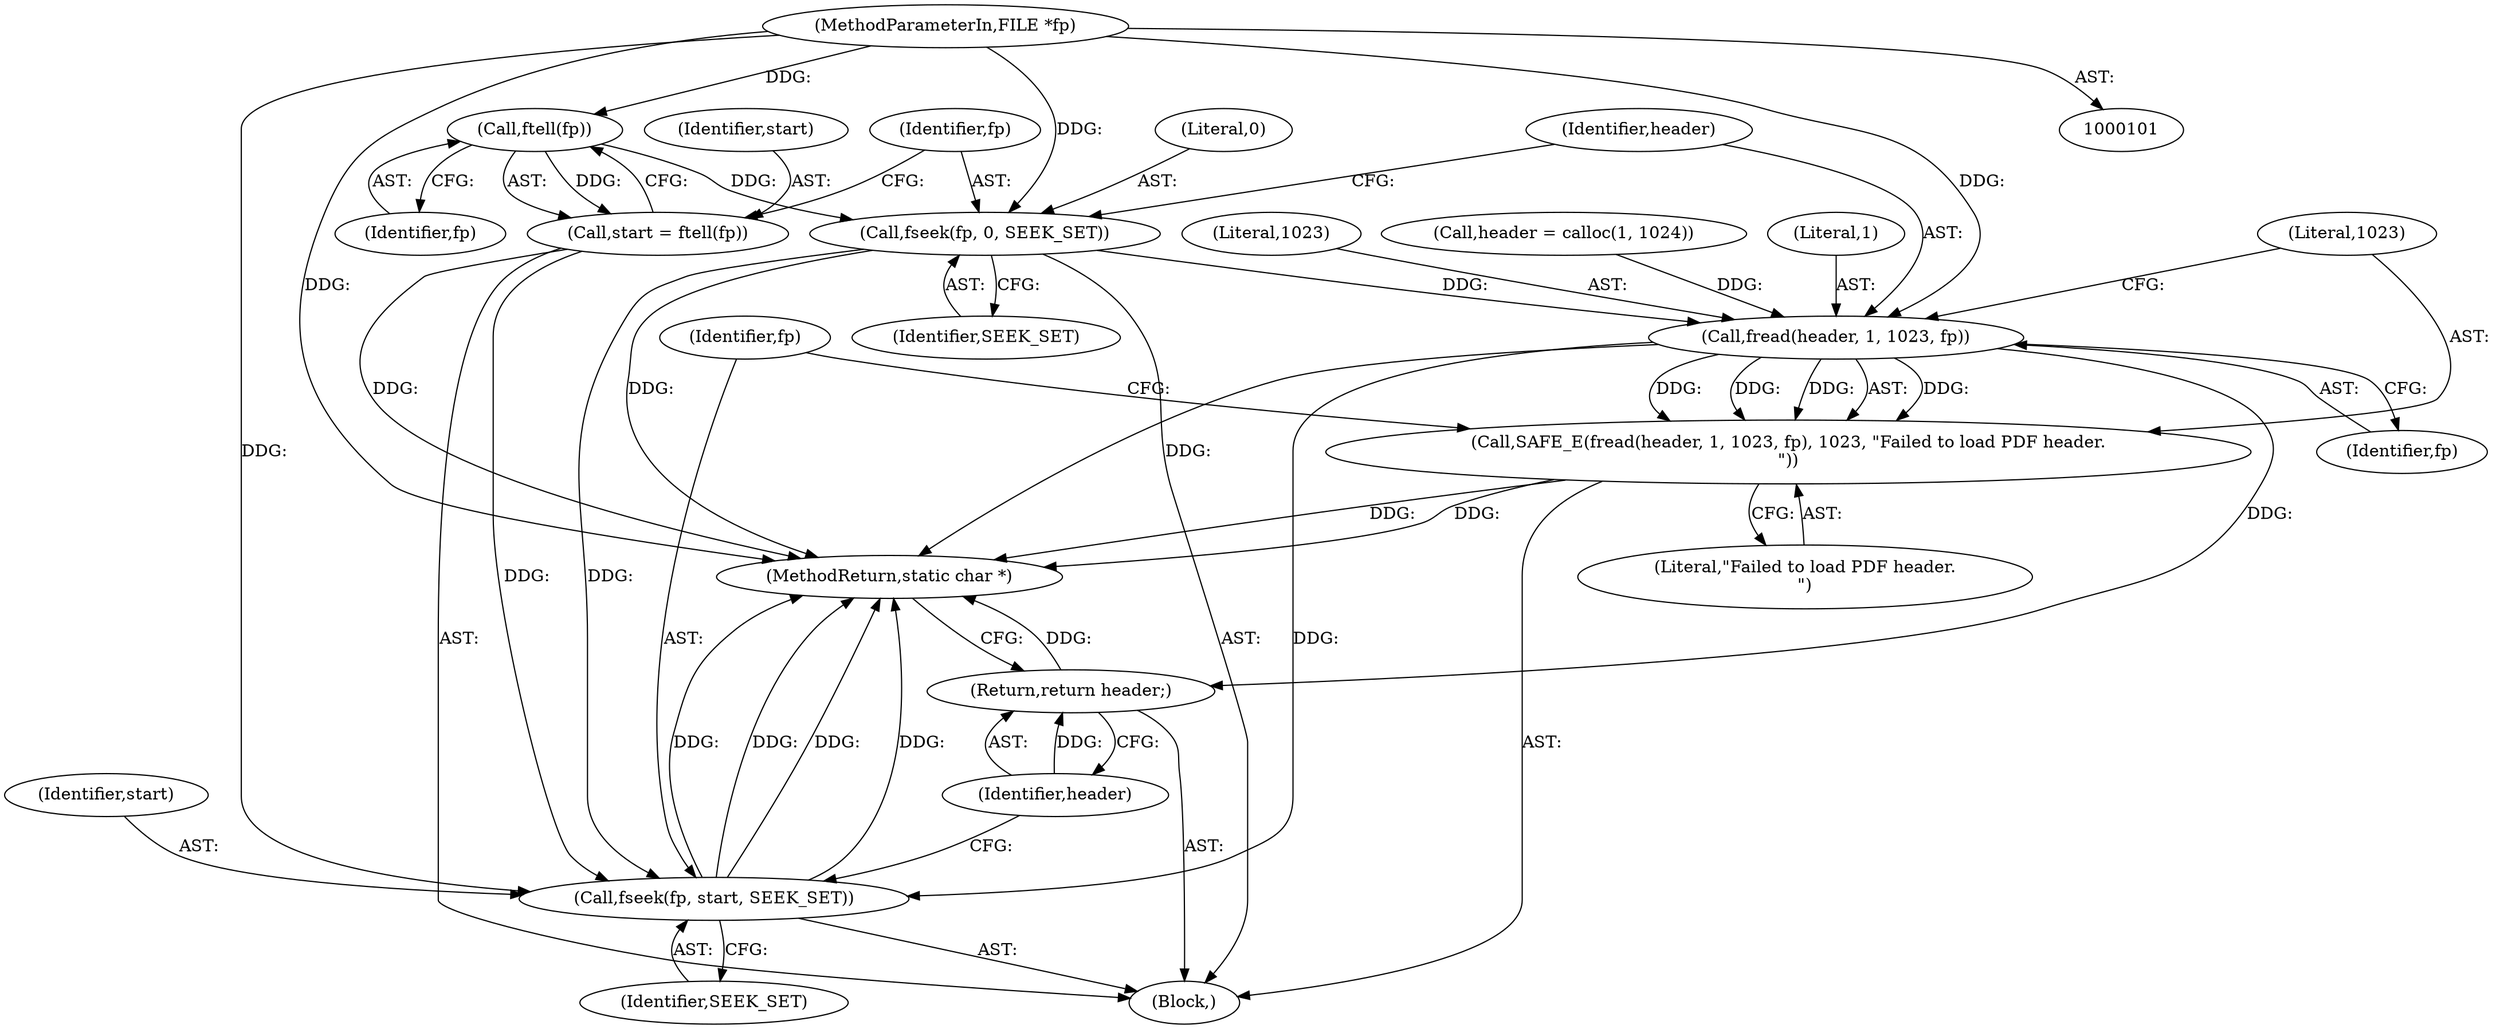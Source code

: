 digraph "1_pdfresurrect_0c4120fffa3dffe97b95c486a120eded82afe8a6_2@pointer" {
"1000102" [label="(MethodParameterIn,FILE *fp)"];
"1000113" [label="(Call,ftell(fp))"];
"1000111" [label="(Call,start = ftell(fp))"];
"1000127" [label="(Call,fseek(fp, start, SEEK_SET))"];
"1000115" [label="(Call,fseek(fp, 0, SEEK_SET))"];
"1000120" [label="(Call,fread(header, 1, 1023, fp))"];
"1000119" [label="(Call,SAFE_E(fread(header, 1, 1023, fp), 1023, \"Failed to load PDF header.\n\"))"];
"1000131" [label="(Return,return header;)"];
"1000117" [label="(Literal,0)"];
"1000119" [label="(Call,SAFE_E(fread(header, 1, 1023, fp), 1023, \"Failed to load PDF header.\n\"))"];
"1000103" [label="(Block,)"];
"1000115" [label="(Call,fseek(fp, 0, SEEK_SET))"];
"1000123" [label="(Literal,1023)"];
"1000118" [label="(Identifier,SEEK_SET)"];
"1000129" [label="(Identifier,start)"];
"1000113" [label="(Call,ftell(fp))"];
"1000111" [label="(Call,start = ftell(fp))"];
"1000106" [label="(Call,header = calloc(1, 1024))"];
"1000112" [label="(Identifier,start)"];
"1000131" [label="(Return,return header;)"];
"1000133" [label="(MethodReturn,static char *)"];
"1000122" [label="(Literal,1)"];
"1000128" [label="(Identifier,fp)"];
"1000126" [label="(Literal,\"Failed to load PDF header.\n\")"];
"1000102" [label="(MethodParameterIn,FILE *fp)"];
"1000132" [label="(Identifier,header)"];
"1000125" [label="(Literal,1023)"];
"1000116" [label="(Identifier,fp)"];
"1000120" [label="(Call,fread(header, 1, 1023, fp))"];
"1000127" [label="(Call,fseek(fp, start, SEEK_SET))"];
"1000114" [label="(Identifier,fp)"];
"1000130" [label="(Identifier,SEEK_SET)"];
"1000121" [label="(Identifier,header)"];
"1000124" [label="(Identifier,fp)"];
"1000102" -> "1000101"  [label="AST: "];
"1000102" -> "1000133"  [label="DDG: "];
"1000102" -> "1000113"  [label="DDG: "];
"1000102" -> "1000115"  [label="DDG: "];
"1000102" -> "1000120"  [label="DDG: "];
"1000102" -> "1000127"  [label="DDG: "];
"1000113" -> "1000111"  [label="AST: "];
"1000113" -> "1000114"  [label="CFG: "];
"1000114" -> "1000113"  [label="AST: "];
"1000111" -> "1000113"  [label="CFG: "];
"1000113" -> "1000111"  [label="DDG: "];
"1000113" -> "1000115"  [label="DDG: "];
"1000111" -> "1000103"  [label="AST: "];
"1000112" -> "1000111"  [label="AST: "];
"1000116" -> "1000111"  [label="CFG: "];
"1000111" -> "1000133"  [label="DDG: "];
"1000111" -> "1000127"  [label="DDG: "];
"1000127" -> "1000103"  [label="AST: "];
"1000127" -> "1000130"  [label="CFG: "];
"1000128" -> "1000127"  [label="AST: "];
"1000129" -> "1000127"  [label="AST: "];
"1000130" -> "1000127"  [label="AST: "];
"1000132" -> "1000127"  [label="CFG: "];
"1000127" -> "1000133"  [label="DDG: "];
"1000127" -> "1000133"  [label="DDG: "];
"1000127" -> "1000133"  [label="DDG: "];
"1000127" -> "1000133"  [label="DDG: "];
"1000120" -> "1000127"  [label="DDG: "];
"1000115" -> "1000127"  [label="DDG: "];
"1000115" -> "1000103"  [label="AST: "];
"1000115" -> "1000118"  [label="CFG: "];
"1000116" -> "1000115"  [label="AST: "];
"1000117" -> "1000115"  [label="AST: "];
"1000118" -> "1000115"  [label="AST: "];
"1000121" -> "1000115"  [label="CFG: "];
"1000115" -> "1000133"  [label="DDG: "];
"1000115" -> "1000120"  [label="DDG: "];
"1000120" -> "1000119"  [label="AST: "];
"1000120" -> "1000124"  [label="CFG: "];
"1000121" -> "1000120"  [label="AST: "];
"1000122" -> "1000120"  [label="AST: "];
"1000123" -> "1000120"  [label="AST: "];
"1000124" -> "1000120"  [label="AST: "];
"1000125" -> "1000120"  [label="CFG: "];
"1000120" -> "1000133"  [label="DDG: "];
"1000120" -> "1000119"  [label="DDG: "];
"1000120" -> "1000119"  [label="DDG: "];
"1000120" -> "1000119"  [label="DDG: "];
"1000120" -> "1000119"  [label="DDG: "];
"1000106" -> "1000120"  [label="DDG: "];
"1000120" -> "1000131"  [label="DDG: "];
"1000119" -> "1000103"  [label="AST: "];
"1000119" -> "1000126"  [label="CFG: "];
"1000125" -> "1000119"  [label="AST: "];
"1000126" -> "1000119"  [label="AST: "];
"1000128" -> "1000119"  [label="CFG: "];
"1000119" -> "1000133"  [label="DDG: "];
"1000119" -> "1000133"  [label="DDG: "];
"1000131" -> "1000103"  [label="AST: "];
"1000131" -> "1000132"  [label="CFG: "];
"1000132" -> "1000131"  [label="AST: "];
"1000133" -> "1000131"  [label="CFG: "];
"1000131" -> "1000133"  [label="DDG: "];
"1000132" -> "1000131"  [label="DDG: "];
}
